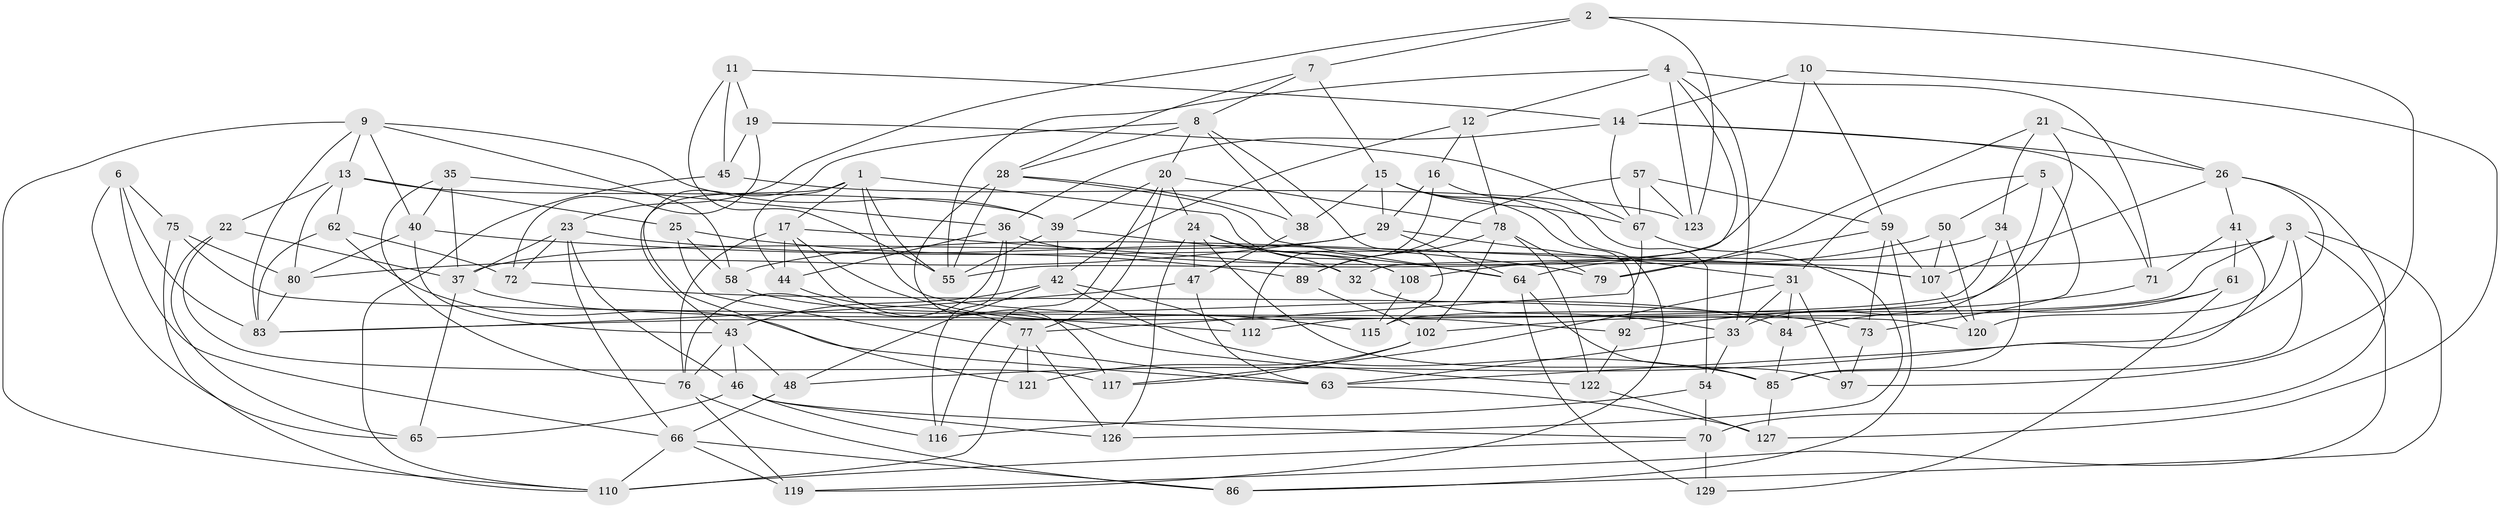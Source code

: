// Generated by graph-tools (version 1.1) at 2025/24/03/03/25 07:24:29]
// undirected, 91 vertices, 219 edges
graph export_dot {
graph [start="1"]
  node [color=gray90,style=filled];
  1 [super="+56"];
  2;
  3 [super="+93"];
  4 [super="+125"];
  5;
  6;
  7;
  8 [super="+30"];
  9 [super="+74"];
  10;
  11;
  12;
  13 [super="+27"];
  14 [super="+101"];
  15 [super="+18"];
  16;
  17 [super="+82"];
  19;
  20 [super="+53"];
  21;
  22;
  23 [super="+130"];
  24 [super="+96"];
  25;
  26 [super="+99"];
  28 [super="+68"];
  29 [super="+87"];
  31 [super="+49"];
  32;
  33 [super="+60"];
  34;
  35;
  36 [super="+105"];
  37 [super="+109"];
  38;
  39 [super="+51"];
  40 [super="+104"];
  41;
  42 [super="+81"];
  43 [super="+95"];
  44;
  45;
  46 [super="+52"];
  47;
  48;
  50;
  54;
  55 [super="+94"];
  57;
  58;
  59 [super="+113"];
  61;
  62;
  63 [super="+103"];
  64 [super="+106"];
  65;
  66 [super="+69"];
  67 [super="+114"];
  70 [super="+98"];
  71;
  72;
  73;
  75;
  76 [super="+128"];
  77 [super="+100"];
  78 [super="+90"];
  79;
  80 [super="+91"];
  83 [super="+111"];
  84;
  85 [super="+88"];
  86;
  89;
  92;
  97;
  102 [super="+131"];
  107 [super="+124"];
  108;
  110 [super="+118"];
  112;
  115;
  116;
  117;
  119;
  120;
  121;
  122;
  123;
  126;
  127;
  129;
  1 -- 17;
  1 -- 43;
  1 -- 92;
  1 -- 108;
  1 -- 44;
  1 -- 55;
  2 -- 123;
  2 -- 7;
  2 -- 97;
  2 -- 23;
  3 -- 120;
  3 -- 86;
  3 -- 119;
  3 -- 115;
  3 -- 58;
  3 -- 85;
  4 -- 71;
  4 -- 32;
  4 -- 33;
  4 -- 123;
  4 -- 12;
  4 -- 55;
  5 -- 50;
  5 -- 73;
  5 -- 31;
  5 -- 33;
  6 -- 75;
  6 -- 65;
  6 -- 83;
  6 -- 66;
  7 -- 8;
  7 -- 28;
  7 -- 15;
  8 -- 20;
  8 -- 115;
  8 -- 28;
  8 -- 121;
  8 -- 38;
  9 -- 39;
  9 -- 40;
  9 -- 58;
  9 -- 83;
  9 -- 110;
  9 -- 13;
  10 -- 127;
  10 -- 14;
  10 -- 55;
  10 -- 59;
  11 -- 45;
  11 -- 55;
  11 -- 19;
  11 -- 14;
  12 -- 16;
  12 -- 78;
  12 -- 42;
  13 -- 25;
  13 -- 62;
  13 -- 39;
  13 -- 80;
  13 -- 22;
  14 -- 36;
  14 -- 67;
  14 -- 71;
  14 -- 26;
  15 -- 92;
  15 -- 38;
  15 -- 29;
  15 -- 67;
  15 -- 119;
  16 -- 112;
  16 -- 54;
  16 -- 29;
  17 -- 32;
  17 -- 76;
  17 -- 122;
  17 -- 115;
  17 -- 44;
  19 -- 67;
  19 -- 45;
  19 -- 72;
  20 -- 116;
  20 -- 78;
  20 -- 24;
  20 -- 77;
  20 -- 39;
  21 -- 34;
  21 -- 79;
  21 -- 112;
  21 -- 26;
  22 -- 65;
  22 -- 37;
  22 -- 117;
  23 -- 72;
  23 -- 79;
  23 -- 46;
  23 -- 37;
  23 -- 66;
  24 -- 32;
  24 -- 108;
  24 -- 97;
  24 -- 126;
  24 -- 47;
  25 -- 89;
  25 -- 58;
  25 -- 63;
  26 -- 41;
  26 -- 70;
  26 -- 48;
  26 -- 107;
  28 -- 117;
  28 -- 55;
  28 -- 38;
  28 -- 64;
  29 -- 31;
  29 -- 64;
  29 -- 37;
  29 -- 80;
  31 -- 97;
  31 -- 84;
  31 -- 117;
  31 -- 33;
  32 -- 33;
  33 -- 54;
  33 -- 63;
  34 -- 85;
  34 -- 83;
  34 -- 64;
  35 -- 37;
  35 -- 40;
  35 -- 76;
  35 -- 36;
  36 -- 107;
  36 -- 76;
  36 -- 116;
  36 -- 44;
  37 -- 112;
  37 -- 65;
  38 -- 47;
  39 -- 64;
  39 -- 55;
  39 -- 42;
  40 -- 80 [weight=2];
  40 -- 43;
  40 -- 107;
  41 -- 71;
  41 -- 61;
  41 -- 63;
  42 -- 48;
  42 -- 43;
  42 -- 112;
  42 -- 85;
  43 -- 46;
  43 -- 48;
  43 -- 76;
  44 -- 77;
  45 -- 123;
  45 -- 110;
  46 -- 126;
  46 -- 65;
  46 -- 116;
  46 -- 70;
  47 -- 63;
  47 -- 83;
  48 -- 66;
  50 -- 107;
  50 -- 108;
  50 -- 120;
  54 -- 70;
  54 -- 116;
  57 -- 89;
  57 -- 123;
  57 -- 59;
  57 -- 67;
  58 -- 84;
  59 -- 79;
  59 -- 86;
  59 -- 107;
  59 -- 73;
  61 -- 129;
  61 -- 84;
  61 -- 102;
  62 -- 63;
  62 -- 72;
  62 -- 83;
  63 -- 127;
  64 -- 129;
  64 -- 85;
  66 -- 86;
  66 -- 110;
  66 -- 119;
  67 -- 77;
  67 -- 126;
  70 -- 129 [weight=2];
  70 -- 110;
  71 -- 92;
  72 -- 73;
  73 -- 97;
  75 -- 80;
  75 -- 120;
  75 -- 110;
  76 -- 119;
  76 -- 86;
  77 -- 121;
  77 -- 110;
  77 -- 126;
  78 -- 79;
  78 -- 102;
  78 -- 122;
  78 -- 89;
  80 -- 83;
  84 -- 85;
  85 -- 127;
  89 -- 102;
  92 -- 122;
  102 -- 117;
  102 -- 121 [weight=2];
  107 -- 120;
  108 -- 115;
  122 -- 127;
}
